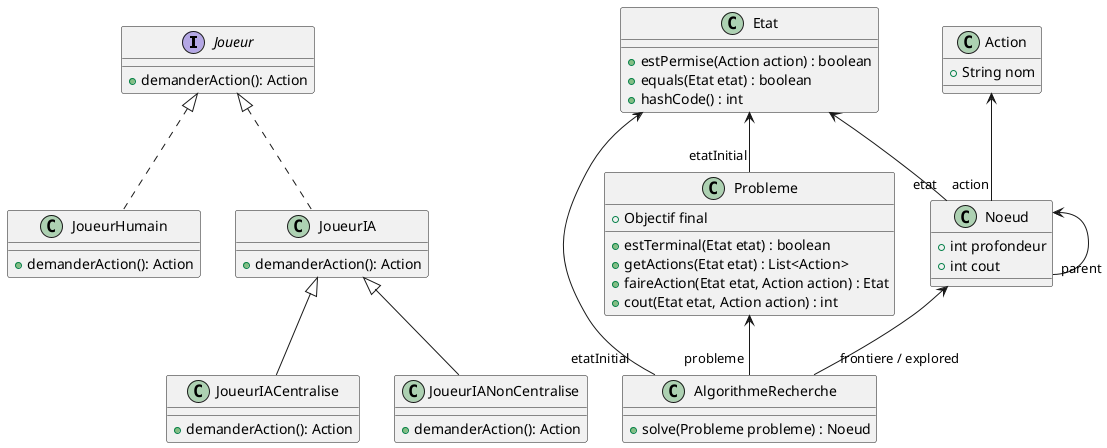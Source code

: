 @startuml

interface Joueur {
    + demanderAction(): Action
}

class JoueurHumain implements Joueur {
    + demanderAction(): Action
}

class JoueurIA implements Joueur {
    + demanderAction(): Action
}

class JoueurIACentralise extends JoueurIA {
    + demanderAction(): Action
}
class JoueurIANonCentralise extends JoueurIA {
    + demanderAction(): Action
}
class AlgorithmeRecherche{
    + solve(Probleme probleme) : Noeud
}
Probleme <-- "probleme" AlgorithmeRecherche
Etat <-- "etatInitial" AlgorithmeRecherche
Noeud <-- "frontiere / explored" AlgorithmeRecherche

class Action{
    + String nom
}

class Probleme{
    + Objectif final
    + estTerminal(Etat etat) : boolean
    + getActions(Etat etat) : List<Action>
    + faireAction(Etat etat, Action action) : Etat
    + cout(Etat etat, Action action) : int
}
Etat <-- "etatInitial" Probleme


class Etat{
    + estPermise(Action action) : boolean
    + equals(Etat etat) : boolean
    + hashCode() : int
}

class Noeud{
    + int profondeur
    + int cout
}
Etat <-- "etat" Noeud
Action <-- "action" Noeud
Noeud <-- "parent" Noeud
@enduml